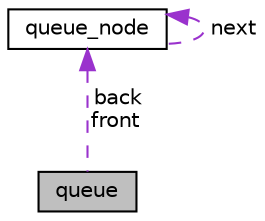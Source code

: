digraph "queue"
{
 // LATEX_PDF_SIZE
  edge [fontname="Helvetica",fontsize="10",labelfontname="Helvetica",labelfontsize="10"];
  node [fontname="Helvetica",fontsize="10",shape=record];
  Node1 [label="queue",height=0.2,width=0.4,color="black", fillcolor="grey75", style="filled", fontcolor="black",tooltip="Data Structure for a Queue."];
  Node2 -> Node1 [dir="back",color="darkorchid3",fontsize="10",style="dashed",label=" back\nfront" ];
  Node2 [label="queue_node",height=0.2,width=0.4,color="black", fillcolor="white", style="filled",URL="$structqueue__node.html",tooltip="Data Structure for a Single Node."];
  Node2 -> Node2 [dir="back",color="darkorchid3",fontsize="10",style="dashed",label=" next" ];
}
